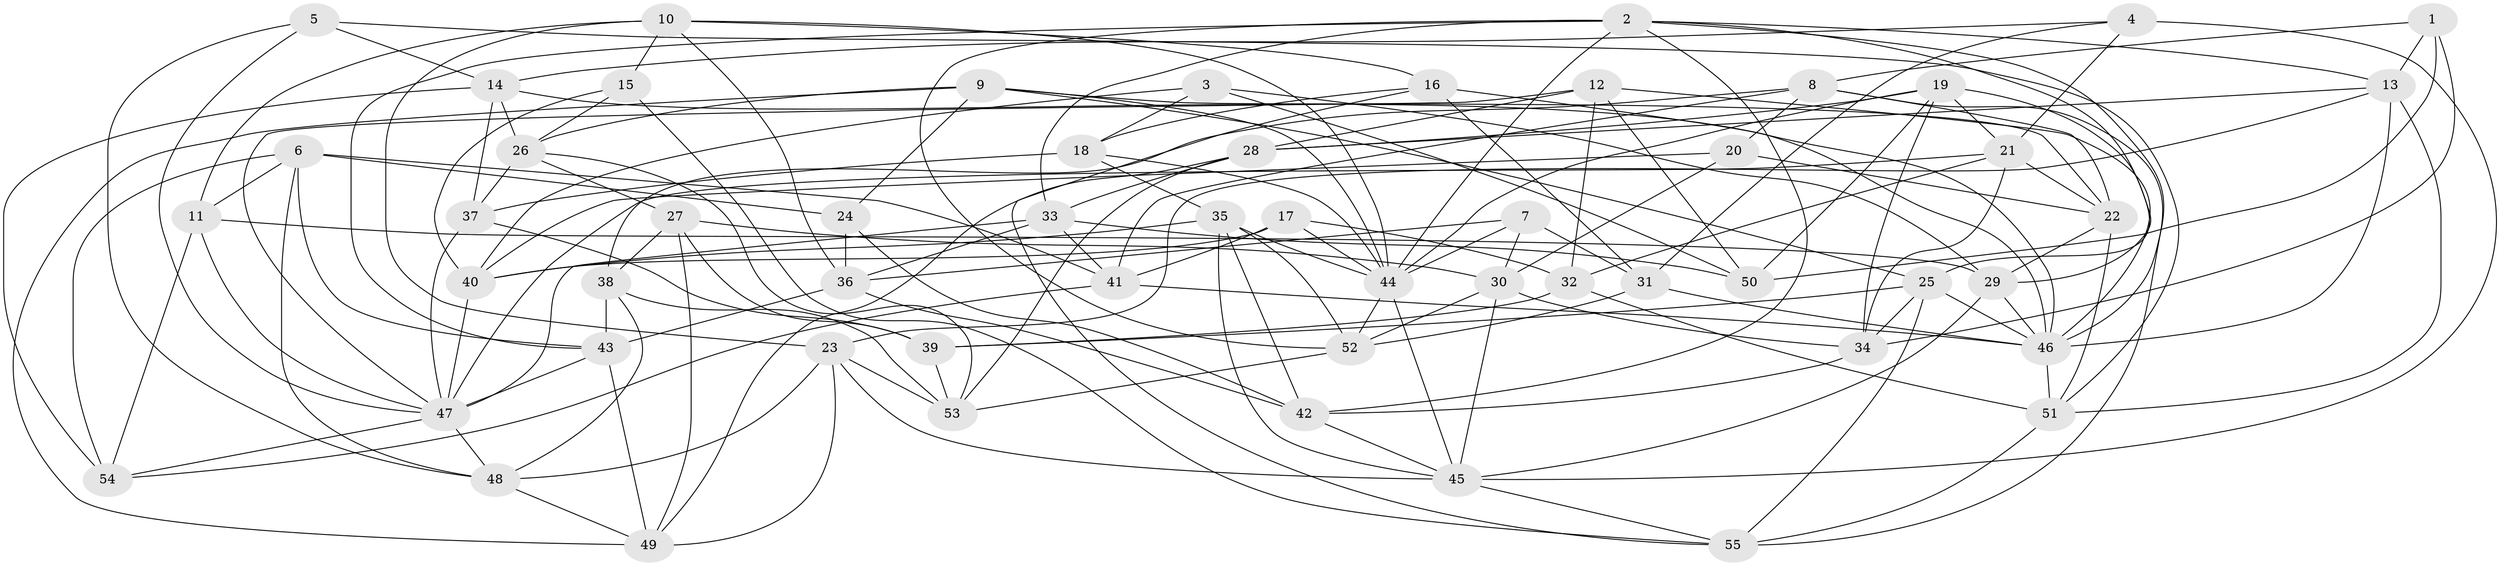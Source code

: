 // original degree distribution, {4: 1.0}
// Generated by graph-tools (version 1.1) at 2025/26/03/09/25 03:26:59]
// undirected, 55 vertices, 158 edges
graph export_dot {
graph [start="1"]
  node [color=gray90,style=filled];
  1;
  2;
  3;
  4;
  5;
  6;
  7;
  8;
  9;
  10;
  11;
  12;
  13;
  14;
  15;
  16;
  17;
  18;
  19;
  20;
  21;
  22;
  23;
  24;
  25;
  26;
  27;
  28;
  29;
  30;
  31;
  32;
  33;
  34;
  35;
  36;
  37;
  38;
  39;
  40;
  41;
  42;
  43;
  44;
  45;
  46;
  47;
  48;
  49;
  50;
  51;
  52;
  53;
  54;
  55;
  1 -- 8 [weight=1.0];
  1 -- 13 [weight=1.0];
  1 -- 34 [weight=1.0];
  1 -- 50 [weight=1.0];
  2 -- 13 [weight=1.0];
  2 -- 25 [weight=1.0];
  2 -- 33 [weight=1.0];
  2 -- 42 [weight=1.0];
  2 -- 43 [weight=1.0];
  2 -- 44 [weight=1.0];
  2 -- 46 [weight=1.0];
  2 -- 52 [weight=1.0];
  3 -- 18 [weight=1.0];
  3 -- 29 [weight=1.0];
  3 -- 40 [weight=1.0];
  3 -- 50 [weight=1.0];
  4 -- 14 [weight=1.0];
  4 -- 21 [weight=1.0];
  4 -- 31 [weight=1.0];
  4 -- 45 [weight=1.0];
  5 -- 14 [weight=1.0];
  5 -- 47 [weight=1.0];
  5 -- 48 [weight=1.0];
  5 -- 51 [weight=1.0];
  6 -- 11 [weight=1.0];
  6 -- 24 [weight=1.0];
  6 -- 41 [weight=1.0];
  6 -- 43 [weight=1.0];
  6 -- 48 [weight=1.0];
  6 -- 54 [weight=1.0];
  7 -- 30 [weight=1.0];
  7 -- 31 [weight=1.0];
  7 -- 36 [weight=1.0];
  7 -- 44 [weight=1.0];
  8 -- 20 [weight=1.0];
  8 -- 22 [weight=1.0];
  8 -- 38 [weight=1.0];
  8 -- 41 [weight=1.0];
  8 -- 55 [weight=1.0];
  9 -- 22 [weight=1.0];
  9 -- 24 [weight=1.0];
  9 -- 25 [weight=1.0];
  9 -- 26 [weight=1.0];
  9 -- 44 [weight=1.0];
  9 -- 49 [weight=1.0];
  10 -- 11 [weight=1.0];
  10 -- 15 [weight=1.0];
  10 -- 16 [weight=1.0];
  10 -- 23 [weight=1.0];
  10 -- 36 [weight=1.0];
  10 -- 44 [weight=1.0];
  11 -- 29 [weight=1.0];
  11 -- 47 [weight=1.0];
  11 -- 54 [weight=2.0];
  12 -- 28 [weight=1.0];
  12 -- 32 [weight=1.0];
  12 -- 46 [weight=1.0];
  12 -- 47 [weight=1.0];
  12 -- 50 [weight=2.0];
  13 -- 23 [weight=1.0];
  13 -- 28 [weight=1.0];
  13 -- 46 [weight=1.0];
  13 -- 51 [weight=1.0];
  14 -- 26 [weight=1.0];
  14 -- 37 [weight=1.0];
  14 -- 46 [weight=1.0];
  14 -- 54 [weight=1.0];
  15 -- 26 [weight=1.0];
  15 -- 40 [weight=1.0];
  15 -- 55 [weight=1.0];
  16 -- 18 [weight=1.0];
  16 -- 31 [weight=2.0];
  16 -- 46 [weight=1.0];
  16 -- 55 [weight=1.0];
  17 -- 32 [weight=1.0];
  17 -- 40 [weight=1.0];
  17 -- 41 [weight=1.0];
  17 -- 44 [weight=1.0];
  18 -- 35 [weight=1.0];
  18 -- 37 [weight=2.0];
  18 -- 44 [weight=1.0];
  19 -- 21 [weight=1.0];
  19 -- 28 [weight=1.0];
  19 -- 29 [weight=1.0];
  19 -- 34 [weight=1.0];
  19 -- 44 [weight=1.0];
  19 -- 50 [weight=1.0];
  20 -- 22 [weight=1.0];
  20 -- 30 [weight=1.0];
  20 -- 40 [weight=1.0];
  21 -- 22 [weight=1.0];
  21 -- 32 [weight=1.0];
  21 -- 34 [weight=1.0];
  21 -- 47 [weight=1.0];
  22 -- 29 [weight=1.0];
  22 -- 51 [weight=1.0];
  23 -- 45 [weight=1.0];
  23 -- 48 [weight=1.0];
  23 -- 49 [weight=1.0];
  23 -- 53 [weight=1.0];
  24 -- 36 [weight=1.0];
  24 -- 42 [weight=1.0];
  25 -- 34 [weight=1.0];
  25 -- 39 [weight=1.0];
  25 -- 46 [weight=1.0];
  25 -- 55 [weight=1.0];
  26 -- 27 [weight=1.0];
  26 -- 37 [weight=1.0];
  26 -- 53 [weight=1.0];
  27 -- 30 [weight=1.0];
  27 -- 38 [weight=2.0];
  27 -- 39 [weight=1.0];
  27 -- 49 [weight=1.0];
  28 -- 33 [weight=1.0];
  28 -- 49 [weight=1.0];
  28 -- 53 [weight=1.0];
  29 -- 45 [weight=1.0];
  29 -- 46 [weight=1.0];
  30 -- 34 [weight=1.0];
  30 -- 45 [weight=1.0];
  30 -- 52 [weight=1.0];
  31 -- 46 [weight=1.0];
  31 -- 52 [weight=1.0];
  32 -- 39 [weight=2.0];
  32 -- 51 [weight=1.0];
  33 -- 36 [weight=1.0];
  33 -- 41 [weight=1.0];
  33 -- 47 [weight=1.0];
  33 -- 50 [weight=1.0];
  34 -- 42 [weight=1.0];
  35 -- 40 [weight=1.0];
  35 -- 42 [weight=1.0];
  35 -- 44 [weight=1.0];
  35 -- 45 [weight=1.0];
  35 -- 52 [weight=1.0];
  36 -- 42 [weight=1.0];
  36 -- 43 [weight=1.0];
  37 -- 39 [weight=1.0];
  37 -- 47 [weight=1.0];
  38 -- 43 [weight=1.0];
  38 -- 48 [weight=1.0];
  38 -- 53 [weight=1.0];
  39 -- 53 [weight=1.0];
  40 -- 47 [weight=1.0];
  41 -- 46 [weight=1.0];
  41 -- 54 [weight=1.0];
  42 -- 45 [weight=1.0];
  43 -- 47 [weight=1.0];
  43 -- 49 [weight=1.0];
  44 -- 45 [weight=1.0];
  44 -- 52 [weight=1.0];
  45 -- 55 [weight=1.0];
  46 -- 51 [weight=1.0];
  47 -- 48 [weight=1.0];
  47 -- 54 [weight=1.0];
  48 -- 49 [weight=1.0];
  51 -- 55 [weight=1.0];
  52 -- 53 [weight=1.0];
}
